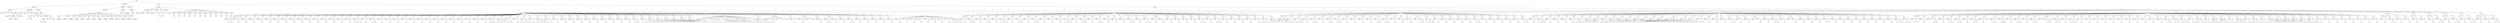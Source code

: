 digraph Tree {
	"t0" [label = "TEI"];
	"t1" [label = "teiHeader"];
	"t2" [label = "fileDesc"];
	"t3" [label = "titleStmt"];
	"t4" [label = "title"];
	"t5" [label = "title"];
	"t6" [label = "title"];
	"t7" [label = "title"];
	"t8" [label = "author"];
	"t9" [label = "persName"];
	"t10" [label = "persName"];
	"t11" [label = "forename"];
	"t12" [label = "surname"];
	"t13" [label = "idno"];
	"t14" [label = "idno"];
	"t15" [label = "publicationStmt"];
	"t16" [label = "publisher"];
	"t17" [label = "idno"];
	"t18" [label = "idno"];
	"t19" [label = "idno"];
	"t20" [label = "availability"];
	"t21" [label = "licence"];
	"t22" [label = "ab"];
	"t23" [label = "ref"];
	"t24" [label = "sourceDesc"];
	"t25" [label = "bibl"];
	"t26" [label = "name"];
	"t27" [label = "idno"];
	"t28" [label = "idno"];
	"t29" [label = "availability"];
	"t30" [label = "licence"];
	"t31" [label = "ab"];
	"t32" [label = "ref"];
	"t33" [label = "bibl"];
	"t34" [label = "date"];
	"t35" [label = "date"];
	"t36" [label = "idno"];
	"t37" [label = "profileDesc"];
	"t38" [label = "particDesc"];
	"t39" [label = "listPerson"];
	"t40" [label = "person"];
	"t41" [label = "persName"];
	"t42" [label = "person"];
	"t43" [label = "persName"];
	"t44" [label = "person"];
	"t45" [label = "persName"];
	"t46" [label = "person"];
	"t47" [label = "persName"];
	"t48" [label = "person"];
	"t49" [label = "persName"];
	"t50" [label = "person"];
	"t51" [label = "persName"];
	"t52" [label = "person"];
	"t53" [label = "persName"];
	"t54" [label = "person"];
	"t55" [label = "persName"];
	"t56" [label = "person"];
	"t57" [label = "persName"];
	"t58" [label = "person"];
	"t59" [label = "persName"];
	"t60" [label = "person"];
	"t61" [label = "persName"];
	"t62" [label = "person"];
	"t63" [label = "persName"];
	"t64" [label = "person"];
	"t65" [label = "persName"];
	"t66" [label = "person"];
	"t67" [label = "persName"];
	"t68" [label = "textClass"];
	"t69" [label = "keywords"];
	"t70" [label = "term"];
	"t71" [label = "term"];
	"t72" [label = "classCode"];
	"t73" [label = "revisionDesc"];
	"t74" [label = "listChange"];
	"t75" [label = "change"];
	"t76" [label = "text"];
	"t77" [label = "front"];
	"t78" [label = "docTitle"];
	"t79" [label = "titlePart"];
	"t80" [label = "titlePart"];
	"t81" [label = "titlePart"];
	"t82" [label = "titlePart"];
	"t83" [label = "docDate"];
	"t84" [label = "docAuthor"];
	"t85" [label = "div"];
	"t86" [label = "div"];
	"t87" [label = "div"];
	"t88" [label = "p"];
	"t89" [label = "div"];
	"t90" [label = "p"];
	"t91" [label = "performance"];
	"t92" [label = "ab"];
	"t93" [label = "castList"];
	"t94" [label = "head"];
	"t95" [label = "castItem"];
	"t96" [label = "role"];
	"t97" [label = "castItem"];
	"t98" [label = "role"];
	"t99" [label = "castItem"];
	"t100" [label = "role"];
	"t101" [label = "castItem"];
	"t102" [label = "role"];
	"t103" [label = "castItem"];
	"t104" [label = "role"];
	"t105" [label = "castItem"];
	"t106" [label = "role"];
	"t107" [label = "castItem"];
	"t108" [label = "role"];
	"t109" [label = "castItem"];
	"t110" [label = "role"];
	"t111" [label = "castItem"];
	"t112" [label = "role"];
	"t113" [label = "castItem"];
	"t114" [label = "role"];
	"t115" [label = "castItem"];
	"t116" [label = "role"];
	"t117" [label = "castItem"];
	"t118" [label = "role"];
	"t119" [label = "body"];
	"t120" [label = "div"];
	"t121" [label = "head"];
	"t122" [label = "div"];
	"t123" [label = "head"];
	"t124" [label = "sp"];
	"t125" [label = "speaker"];
	"t126" [label = "p"];
	"t127" [label = "s"];
	"t128" [label = "s"];
	"t129" [label = "sp"];
	"t130" [label = "speaker"];
	"t131" [label = "p"];
	"t132" [label = "s"];
	"t133" [label = "sp"];
	"t134" [label = "speaker"];
	"t135" [label = "p"];
	"t136" [label = "s"];
	"t137" [label = "sp"];
	"t138" [label = "speaker"];
	"t139" [label = "p"];
	"t140" [label = "s"];
	"t141" [label = "sp"];
	"t142" [label = "speaker"];
	"t143" [label = "p"];
	"t144" [label = "s"];
	"t145" [label = "sp"];
	"t146" [label = "speaker"];
	"t147" [label = "p"];
	"t148" [label = "s"];
	"t149" [label = "sp"];
	"t150" [label = "speaker"];
	"t151" [label = "p"];
	"t152" [label = "s"];
	"t153" [label = "sp"];
	"t154" [label = "speaker"];
	"t155" [label = "p"];
	"t156" [label = "s"];
	"t157" [label = "sp"];
	"t158" [label = "speaker"];
	"t159" [label = "p"];
	"t160" [label = "s"];
	"t161" [label = "sp"];
	"t162" [label = "speaker"];
	"t163" [label = "p"];
	"t164" [label = "s"];
	"t165" [label = "sp"];
	"t166" [label = "speaker"];
	"t167" [label = "p"];
	"t168" [label = "s"];
	"t169" [label = "sp"];
	"t170" [label = "speaker"];
	"t171" [label = "p"];
	"t172" [label = "s"];
	"t173" [label = "sp"];
	"t174" [label = "speaker"];
	"t175" [label = "p"];
	"t176" [label = "s"];
	"t177" [label = "sp"];
	"t178" [label = "speaker"];
	"t179" [label = "p"];
	"t180" [label = "s"];
	"t181" [label = "sp"];
	"t182" [label = "speaker"];
	"t183" [label = "p"];
	"t184" [label = "s"];
	"t185" [label = "sp"];
	"t186" [label = "speaker"];
	"t187" [label = "p"];
	"t188" [label = "s"];
	"t189" [label = "sp"];
	"t190" [label = "speaker"];
	"t191" [label = "p"];
	"t192" [label = "s"];
	"t193" [label = "s"];
	"t194" [label = "s"];
	"t195" [label = "sp"];
	"t196" [label = "speaker"];
	"t197" [label = "p"];
	"t198" [label = "s"];
	"t199" [label = "sp"];
	"t200" [label = "speaker"];
	"t201" [label = "p"];
	"t202" [label = "s"];
	"t203" [label = "s"];
	"t204" [label = "sp"];
	"t205" [label = "speaker"];
	"t206" [label = "p"];
	"t207" [label = "s"];
	"t208" [label = "sp"];
	"t209" [label = "speaker"];
	"t210" [label = "p"];
	"t211" [label = "s"];
	"t212" [label = "sp"];
	"t213" [label = "speaker"];
	"t214" [label = "p"];
	"t215" [label = "s"];
	"t216" [label = "sp"];
	"t217" [label = "speaker"];
	"t218" [label = "p"];
	"t219" [label = "s"];
	"t220" [label = "sp"];
	"t221" [label = "speaker"];
	"t222" [label = "p"];
	"t223" [label = "s"];
	"t224" [label = "sp"];
	"t225" [label = "speaker"];
	"t226" [label = "p"];
	"t227" [label = "s"];
	"t228" [label = "sp"];
	"t229" [label = "speaker"];
	"t230" [label = "p"];
	"t231" [label = "s"];
	"t232" [label = "sp"];
	"t233" [label = "speaker"];
	"t234" [label = "p"];
	"t235" [label = "s"];
	"t236" [label = "sp"];
	"t237" [label = "speaker"];
	"t238" [label = "p"];
	"t239" [label = "s"];
	"t240" [label = "sp"];
	"t241" [label = "speaker"];
	"t242" [label = "p"];
	"t243" [label = "s"];
	"t244" [label = "sp"];
	"t245" [label = "speaker"];
	"t246" [label = "p"];
	"t247" [label = "s"];
	"t248" [label = "sp"];
	"t249" [label = "speaker"];
	"t250" [label = "p"];
	"t251" [label = "s"];
	"t252" [label = "sp"];
	"t253" [label = "speaker"];
	"t254" [label = "p"];
	"t255" [label = "s"];
	"t256" [label = "sp"];
	"t257" [label = "speaker"];
	"t258" [label = "p"];
	"t259" [label = "s"];
	"t260" [label = "sp"];
	"t261" [label = "speaker"];
	"t262" [label = "p"];
	"t263" [label = "s"];
	"t264" [label = "s"];
	"t265" [label = "sp"];
	"t266" [label = "speaker"];
	"t267" [label = "p"];
	"t268" [label = "s"];
	"t269" [label = "s"];
	"t270" [label = "s"];
	"t271" [label = "s"];
	"t272" [label = "s"];
	"t273" [label = "sp"];
	"t274" [label = "speaker"];
	"t275" [label = "p"];
	"t276" [label = "s"];
	"t277" [label = "sp"];
	"t278" [label = "speaker"];
	"t279" [label = "p"];
	"t280" [label = "s"];
	"t281" [label = "sp"];
	"t282" [label = "speaker"];
	"t283" [label = "p"];
	"t284" [label = "s"];
	"t285" [label = "s"];
	"t286" [label = "s"];
	"t287" [label = "s"];
	"t288" [label = "sp"];
	"t289" [label = "speaker"];
	"t290" [label = "p"];
	"t291" [label = "s"];
	"t292" [label = "sp"];
	"t293" [label = "speaker"];
	"t294" [label = "p"];
	"t295" [label = "s"];
	"t296" [label = "s"];
	"t297" [label = "s"];
	"t298" [label = "s"];
	"t299" [label = "s"];
	"t300" [label = "sp"];
	"t301" [label = "speaker"];
	"t302" [label = "p"];
	"t303" [label = "s"];
	"t304" [label = "sp"];
	"t305" [label = "speaker"];
	"t306" [label = "p"];
	"t307" [label = "s"];
	"t308" [label = "sp"];
	"t309" [label = "speaker"];
	"t310" [label = "p"];
	"t311" [label = "s"];
	"t312" [label = "sp"];
	"t313" [label = "speaker"];
	"t314" [label = "p"];
	"t315" [label = "s"];
	"t316" [label = "sp"];
	"t317" [label = "speaker"];
	"t318" [label = "p"];
	"t319" [label = "s"];
	"t320" [label = "sp"];
	"t321" [label = "speaker"];
	"t322" [label = "p"];
	"t323" [label = "s"];
	"t324" [label = "sp"];
	"t325" [label = "speaker"];
	"t326" [label = "p"];
	"t327" [label = "s"];
	"t328" [label = "sp"];
	"t329" [label = "speaker"];
	"t330" [label = "p"];
	"t331" [label = "s"];
	"t332" [label = "sp"];
	"t333" [label = "speaker"];
	"t334" [label = "p"];
	"t335" [label = "s"];
	"t336" [label = "sp"];
	"t337" [label = "speaker"];
	"t338" [label = "p"];
	"t339" [label = "s"];
	"t340" [label = "sp"];
	"t341" [label = "speaker"];
	"t342" [label = "p"];
	"t343" [label = "s"];
	"t344" [label = "sp"];
	"t345" [label = "speaker"];
	"t346" [label = "p"];
	"t347" [label = "s"];
	"t348" [label = "s"];
	"t349" [label = "sp"];
	"t350" [label = "speaker"];
	"t351" [label = "p"];
	"t352" [label = "s"];
	"t353" [label = "sp"];
	"t354" [label = "speaker"];
	"t355" [label = "p"];
	"t356" [label = "s"];
	"t357" [label = "sp"];
	"t358" [label = "speaker"];
	"t359" [label = "p"];
	"t360" [label = "s"];
	"t361" [label = "sp"];
	"t362" [label = "speaker"];
	"t363" [label = "p"];
	"t364" [label = "s"];
	"t365" [label = "sp"];
	"t366" [label = "speaker"];
	"t367" [label = "p"];
	"t368" [label = "s"];
	"t369" [label = "sp"];
	"t370" [label = "speaker"];
	"t371" [label = "p"];
	"t372" [label = "s"];
	"t373" [label = "sp"];
	"t374" [label = "speaker"];
	"t375" [label = "p"];
	"t376" [label = "s"];
	"t377" [label = "sp"];
	"t378" [label = "speaker"];
	"t379" [label = "p"];
	"t380" [label = "s"];
	"t381" [label = "s"];
	"t382" [label = "s"];
	"t383" [label = "s"];
	"t384" [label = "s"];
	"t385" [label = "s"];
	"t386" [label = "s"];
	"t387" [label = "s"];
	"t388" [label = "s"];
	"t389" [label = "s"];
	"t390" [label = "s"];
	"t391" [label = "s"];
	"t392" [label = "s"];
	"t393" [label = "s"];
	"t394" [label = "s"];
	"t395" [label = "l"];
	"t396" [label = "l"];
	"t397" [label = "note"];
	"t398" [label = "p"];
	"t399" [label = "s"];
	"t400" [label = "s"];
	"t401" [label = "s"];
	"t402" [label = "s"];
	"t403" [label = "stage"];
	"t404" [label = "l"];
	"t405" [label = "p"];
	"t406" [label = "s"];
	"t407" [label = "s"];
	"t408" [label = "s"];
	"t409" [label = "s"];
	"t410" [label = "s"];
	"t411" [label = "s"];
	"t412" [label = "s"];
	"t413" [label = "s"];
	"t414" [label = "s"];
	"t415" [label = "l"];
	"t416" [label = "l"];
	"t417" [label = "l"];
	"t418" [label = "note"];
	"t419" [label = "p"];
	"t420" [label = "s"];
	"t421" [label = "s"];
	"t422" [label = "stage"];
	"t423" [label = "l"];
	"t424" [label = "l"];
	"t425" [label = "p"];
	"t426" [label = "s"];
	"t427" [label = "s"];
	"t428" [label = "s"];
	"t429" [label = "sp"];
	"t430" [label = "speaker"];
	"t431" [label = "p"];
	"t432" [label = "s"];
	"t433" [label = "s"];
	"t434" [label = "sp"];
	"t435" [label = "speaker"];
	"t436" [label = "l"];
	"t437" [label = "p"];
	"t438" [label = "s"];
	"t439" [label = "stage"];
	"t440" [label = "l"];
	"t441" [label = "l"];
	"t442" [label = "note"];
	"t443" [label = "sp"];
	"t444" [label = "speaker"];
	"t445" [label = "p"];
	"t446" [label = "s"];
	"t447" [label = "sp"];
	"t448" [label = "speaker"];
	"t449" [label = "p"];
	"t450" [label = "s"];
	"t451" [label = "stage"];
	"t452" [label = "l"];
	"t453" [label = "note"];
	"t454" [label = "sp"];
	"t455" [label = "speaker"];
	"t456" [label = "p"];
	"t457" [label = "s"];
	"t458" [label = "sp"];
	"t459" [label = "speaker"];
	"t460" [label = "p"];
	"t461" [label = "s"];
	"t462" [label = "s"];
	"t463" [label = "stage"];
	"t464" [label = "p"];
	"t465" [label = "s"];
	"t466" [label = "sp"];
	"t467" [label = "speaker"];
	"t468" [label = "p"];
	"t469" [label = "s"];
	"t470" [label = "sp"];
	"t471" [label = "speaker"];
	"t472" [label = "p"];
	"t473" [label = "s"];
	"t474" [label = "s"];
	"t475" [label = "sp"];
	"t476" [label = "speaker"];
	"t477" [label = "p"];
	"t478" [label = "s"];
	"t479" [label = "sp"];
	"t480" [label = "speaker"];
	"t481" [label = "p"];
	"t482" [label = "s"];
	"t483" [label = "sp"];
	"t484" [label = "speaker"];
	"t485" [label = "p"];
	"t486" [label = "s"];
	"t487" [label = "sp"];
	"t488" [label = "speaker"];
	"t489" [label = "p"];
	"t490" [label = "s"];
	"t491" [label = "sp"];
	"t492" [label = "speaker"];
	"t493" [label = "p"];
	"t494" [label = "s"];
	"t495" [label = "sp"];
	"t496" [label = "speaker"];
	"t497" [label = "p"];
	"t498" [label = "s"];
	"t499" [label = "stage"];
	"t500" [label = "p"];
	"t501" [label = "s"];
	"t502" [label = "stage"];
	"t503" [label = "p"];
	"t504" [label = "s"];
	"t505" [label = "stage"];
	"t506" [label = "p"];
	"t507" [label = "s"];
	"t508" [label = "stage"];
	"t509" [label = "p"];
	"t510" [label = "s"];
	"t511" [label = "stage"];
	"t512" [label = "p"];
	"t513" [label = "s"];
	"t514" [label = "stage"];
	"t515" [label = "p"];
	"t516" [label = "s"];
	"t517" [label = "stage"];
	"t518" [label = "p"];
	"t519" [label = "s"];
	"t520" [label = "stage"];
	"t521" [label = "p"];
	"t522" [label = "s"];
	"t523" [label = "s"];
	"t524" [label = "s"];
	"t525" [label = "s"];
	"t526" [label = "div"];
	"t527" [label = "head"];
	"t528" [label = "sp"];
	"t529" [label = "speaker"];
	"t530" [label = "p"];
	"t531" [label = "s"];
	"t532" [label = "sp"];
	"t533" [label = "speaker"];
	"t534" [label = "p"];
	"t535" [label = "s"];
	"t536" [label = "s"];
	"t537" [label = "sp"];
	"t538" [label = "speaker"];
	"t539" [label = "p"];
	"t540" [label = "s"];
	"t541" [label = "sp"];
	"t542" [label = "speaker"];
	"t543" [label = "p"];
	"t544" [label = "s"];
	"t545" [label = "s"];
	"t546" [label = "sp"];
	"t547" [label = "speaker"];
	"t548" [label = "p"];
	"t549" [label = "s"];
	"t550" [label = "sp"];
	"t551" [label = "speaker"];
	"t552" [label = "p"];
	"t553" [label = "s"];
	"t554" [label = "s"];
	"t555" [label = "s"];
	"t556" [label = "sp"];
	"t557" [label = "speaker"];
	"t558" [label = "p"];
	"t559" [label = "s"];
	"t560" [label = "sp"];
	"t561" [label = "speaker"];
	"t562" [label = "p"];
	"t563" [label = "s"];
	"t564" [label = "s"];
	"t565" [label = "sp"];
	"t566" [label = "speaker"];
	"t567" [label = "p"];
	"t568" [label = "s"];
	"t569" [label = "sp"];
	"t570" [label = "speaker"];
	"t571" [label = "p"];
	"t572" [label = "s"];
	"t573" [label = "s"];
	"t574" [label = "sp"];
	"t575" [label = "speaker"];
	"t576" [label = "p"];
	"t577" [label = "s"];
	"t578" [label = "sp"];
	"t579" [label = "speaker"];
	"t580" [label = "p"];
	"t581" [label = "s"];
	"t582" [label = "sp"];
	"t583" [label = "speaker"];
	"t584" [label = "p"];
	"t585" [label = "s"];
	"t586" [label = "sp"];
	"t587" [label = "speaker"];
	"t588" [label = "p"];
	"t589" [label = "s"];
	"t590" [label = "s"];
	"t591" [label = "s"];
	"t592" [label = "sp"];
	"t593" [label = "speaker"];
	"t594" [label = "p"];
	"t595" [label = "s"];
	"t596" [label = "sp"];
	"t597" [label = "speaker"];
	"t598" [label = "p"];
	"t599" [label = "s"];
	"t600" [label = "s"];
	"t601" [label = "sp"];
	"t602" [label = "speaker"];
	"t603" [label = "p"];
	"t604" [label = "s"];
	"t605" [label = "sp"];
	"t606" [label = "speaker"];
	"t607" [label = "p"];
	"t608" [label = "s"];
	"t609" [label = "s"];
	"t610" [label = "sp"];
	"t611" [label = "speaker"];
	"t612" [label = "p"];
	"t613" [label = "s"];
	"t614" [label = "sp"];
	"t615" [label = "speaker"];
	"t616" [label = "p"];
	"t617" [label = "s"];
	"t618" [label = "sp"];
	"t619" [label = "speaker"];
	"t620" [label = "p"];
	"t621" [label = "s"];
	"t622" [label = "sp"];
	"t623" [label = "speaker"];
	"t624" [label = "p"];
	"t625" [label = "s"];
	"t626" [label = "s"];
	"t627" [label = "sp"];
	"t628" [label = "speaker"];
	"t629" [label = "p"];
	"t630" [label = "s"];
	"t631" [label = "sp"];
	"t632" [label = "speaker"];
	"t633" [label = "p"];
	"t634" [label = "s"];
	"t635" [label = "s"];
	"t636" [label = "sp"];
	"t637" [label = "speaker"];
	"t638" [label = "p"];
	"t639" [label = "s"];
	"t640" [label = "stage"];
	"t641" [label = "p"];
	"t642" [label = "s"];
	"t643" [label = "sp"];
	"t644" [label = "speaker"];
	"t645" [label = "p"];
	"t646" [label = "s"];
	"t647" [label = "sp"];
	"t648" [label = "speaker"];
	"t649" [label = "p"];
	"t650" [label = "s"];
	"t651" [label = "sp"];
	"t652" [label = "speaker"];
	"t653" [label = "p"];
	"t654" [label = "s"];
	"t655" [label = "sp"];
	"t656" [label = "speaker"];
	"t657" [label = "p"];
	"t658" [label = "s"];
	"t659" [label = "sp"];
	"t660" [label = "speaker"];
	"t661" [label = "p"];
	"t662" [label = "s"];
	"t663" [label = "s"];
	"t664" [label = "sp"];
	"t665" [label = "speaker"];
	"t666" [label = "p"];
	"t667" [label = "s"];
	"t668" [label = "sp"];
	"t669" [label = "speaker"];
	"t670" [label = "p"];
	"t671" [label = "s"];
	"t672" [label = "s"];
	"t673" [label = "sp"];
	"t674" [label = "speaker"];
	"t675" [label = "p"];
	"t676" [label = "s"];
	"t677" [label = "sp"];
	"t678" [label = "speaker"];
	"t679" [label = "p"];
	"t680" [label = "s"];
	"t681" [label = "sp"];
	"t682" [label = "speaker"];
	"t683" [label = "p"];
	"t684" [label = "s"];
	"t685" [label = "sp"];
	"t686" [label = "speaker"];
	"t687" [label = "p"];
	"t688" [label = "s"];
	"t689" [label = "sp"];
	"t690" [label = "speaker"];
	"t691" [label = "p"];
	"t692" [label = "s"];
	"t693" [label = "sp"];
	"t694" [label = "speaker"];
	"t695" [label = "p"];
	"t696" [label = "s"];
	"t697" [label = "sp"];
	"t698" [label = "speaker"];
	"t699" [label = "p"];
	"t700" [label = "s"];
	"t701" [label = "div"];
	"t702" [label = "head"];
	"t703" [label = "sp"];
	"t704" [label = "speaker"];
	"t705" [label = "p"];
	"t706" [label = "s"];
	"t707" [label = "s"];
	"t708" [label = "s"];
	"t709" [label = "s"];
	"t710" [label = "s"];
	"t711" [label = "s"];
	"t712" [label = "s"];
	"t713" [label = "s"];
	"t714" [label = "s"];
	"t715" [label = "sp"];
	"t716" [label = "speaker"];
	"t717" [label = "p"];
	"t718" [label = "s"];
	"t719" [label = "sp"];
	"t720" [label = "speaker"];
	"t721" [label = "p"];
	"t722" [label = "s"];
	"t723" [label = "s"];
	"t724" [label = "sp"];
	"t725" [label = "speaker"];
	"t726" [label = "p"];
	"t727" [label = "s"];
	"t728" [label = "sp"];
	"t729" [label = "speaker"];
	"t730" [label = "p"];
	"t731" [label = "s"];
	"t732" [label = "s"];
	"t733" [label = "sp"];
	"t734" [label = "speaker"];
	"t735" [label = "p"];
	"t736" [label = "s"];
	"t737" [label = "sp"];
	"t738" [label = "speaker"];
	"t739" [label = "p"];
	"t740" [label = "s"];
	"t741" [label = "s"];
	"t742" [label = "sp"];
	"t743" [label = "speaker"];
	"t744" [label = "p"];
	"t745" [label = "s"];
	"t746" [label = "s"];
	"t747" [label = "sp"];
	"t748" [label = "speaker"];
	"t749" [label = "p"];
	"t750" [label = "s"];
	"t751" [label = "sp"];
	"t752" [label = "speaker"];
	"t753" [label = "p"];
	"t754" [label = "s"];
	"t755" [label = "sp"];
	"t756" [label = "speaker"];
	"t757" [label = "p"];
	"t758" [label = "s"];
	"t759" [label = "sp"];
	"t760" [label = "speaker"];
	"t761" [label = "p"];
	"t762" [label = "s"];
	"t763" [label = "sp"];
	"t764" [label = "speaker"];
	"t765" [label = "p"];
	"t766" [label = "s"];
	"t767" [label = "s"];
	"t768" [label = "sp"];
	"t769" [label = "speaker"];
	"t770" [label = "p"];
	"t771" [label = "s"];
	"t772" [label = "s"];
	"t773" [label = "sp"];
	"t774" [label = "speaker"];
	"t775" [label = "p"];
	"t776" [label = "s"];
	"t777" [label = "sp"];
	"t778" [label = "speaker"];
	"t779" [label = "p"];
	"t780" [label = "s"];
	"t781" [label = "sp"];
	"t782" [label = "speaker"];
	"t783" [label = "p"];
	"t784" [label = "s"];
	"t785" [label = "sp"];
	"t786" [label = "speaker"];
	"t787" [label = "note"];
	"t788" [label = "p"];
	"t789" [label = "s"];
	"t790" [label = "s"];
	"t791" [label = "sp"];
	"t792" [label = "speaker"];
	"t793" [label = "p"];
	"t794" [label = "s"];
	"t795" [label = "s"];
	"t796" [label = "s"];
	"t797" [label = "sp"];
	"t798" [label = "speaker"];
	"t799" [label = "p"];
	"t800" [label = "s"];
	"t801" [label = "sp"];
	"t802" [label = "speaker"];
	"t803" [label = "p"];
	"t804" [label = "s"];
	"t805" [label = "sp"];
	"t806" [label = "speaker"];
	"t807" [label = "p"];
	"t808" [label = "s"];
	"t809" [label = "sp"];
	"t810" [label = "speaker"];
	"t811" [label = "p"];
	"t812" [label = "s"];
	"t813" [label = "sp"];
	"t814" [label = "speaker"];
	"t815" [label = "p"];
	"t816" [label = "s"];
	"t817" [label = "sp"];
	"t818" [label = "speaker"];
	"t819" [label = "p"];
	"t820" [label = "s"];
	"t821" [label = "s"];
	"t822" [label = "sp"];
	"t823" [label = "speaker"];
	"t824" [label = "p"];
	"t825" [label = "s"];
	"t826" [label = "sp"];
	"t827" [label = "speaker"];
	"t828" [label = "p"];
	"t829" [label = "s"];
	"t830" [label = "sp"];
	"t831" [label = "speaker"];
	"t832" [label = "p"];
	"t833" [label = "s"];
	"t834" [label = "sp"];
	"t835" [label = "speaker"];
	"t836" [label = "p"];
	"t837" [label = "s"];
	"t838" [label = "sp"];
	"t839" [label = "speaker"];
	"t840" [label = "p"];
	"t841" [label = "s"];
	"t842" [label = "sp"];
	"t843" [label = "speaker"];
	"t844" [label = "p"];
	"t845" [label = "s"];
	"t846" [label = "s"];
	"t847" [label = "div"];
	"t848" [label = "head"];
	"t849" [label = "sp"];
	"t850" [label = "speaker"];
	"t851" [label = "p"];
	"t852" [label = "s"];
	"t853" [label = "sp"];
	"t854" [label = "speaker"];
	"t855" [label = "p"];
	"t856" [label = "s"];
	"t857" [label = "s"];
	"t858" [label = "s"];
	"t859" [label = "sp"];
	"t860" [label = "speaker"];
	"t861" [label = "p"];
	"t862" [label = "s"];
	"t863" [label = "sp"];
	"t864" [label = "speaker"];
	"t865" [label = "p"];
	"t866" [label = "s"];
	"t867" [label = "sp"];
	"t868" [label = "speaker"];
	"t869" [label = "p"];
	"t870" [label = "s"];
	"t871" [label = "sp"];
	"t872" [label = "speaker"];
	"t873" [label = "p"];
	"t874" [label = "s"];
	"t875" [label = "sp"];
	"t876" [label = "speaker"];
	"t877" [label = "p"];
	"t878" [label = "s"];
	"t879" [label = "sp"];
	"t880" [label = "speaker"];
	"t881" [label = "p"];
	"t882" [label = "s"];
	"t883" [label = "sp"];
	"t884" [label = "speaker"];
	"t885" [label = "p"];
	"t886" [label = "s"];
	"t887" [label = "s"];
	"t888" [label = "s"];
	"t889" [label = "s"];
	"t890" [label = "s"];
	"t891" [label = "s"];
	"t892" [label = "sp"];
	"t893" [label = "speaker"];
	"t894" [label = "p"];
	"t895" [label = "s"];
	"t896" [label = "sp"];
	"t897" [label = "speaker"];
	"t898" [label = "p"];
	"t899" [label = "s"];
	"t900" [label = "sp"];
	"t901" [label = "speaker"];
	"t902" [label = "p"];
	"t903" [label = "s"];
	"t904" [label = "sp"];
	"t905" [label = "speaker"];
	"t906" [label = "p"];
	"t907" [label = "s"];
	"t908" [label = "s"];
	"t909" [label = "sp"];
	"t910" [label = "speaker"];
	"t911" [label = "p"];
	"t912" [label = "s"];
	"t913" [label = "s"];
	"t914" [label = "s"];
	"t915" [label = "s"];
	"t916" [label = "s"];
	"t917" [label = "s"];
	"t918" [label = "s"];
	"t919" [label = "s"];
	"t920" [label = "s"];
	"t921" [label = "s"];
	"t922" [label = "s"];
	"t923" [label = "s"];
	"t924" [label = "s"];
	"t925" [label = "s"];
	"t926" [label = "s"];
	"t927" [label = "s"];
	"t928" [label = "s"];
	"t929" [label = "s"];
	"t930" [label = "s"];
	"t931" [label = "s"];
	"t932" [label = "s"];
	"t933" [label = "sp"];
	"t934" [label = "speaker"];
	"t935" [label = "p"];
	"t936" [label = "s"];
	"t937" [label = "sp"];
	"t938" [label = "speaker"];
	"t939" [label = "p"];
	"t940" [label = "s"];
	"t941" [label = "sp"];
	"t942" [label = "speaker"];
	"t943" [label = "p"];
	"t944" [label = "s"];
	"t945" [label = "sp"];
	"t946" [label = "speaker"];
	"t947" [label = "p"];
	"t948" [label = "s"];
	"t949" [label = "stage"];
	"t950" [label = "p"];
	"t951" [label = "s"];
	"t952" [label = "sp"];
	"t953" [label = "speaker"];
	"t954" [label = "p"];
	"t955" [label = "s"];
	"t956" [label = "sp"];
	"t957" [label = "speaker"];
	"t958" [label = "p"];
	"t959" [label = "s"];
	"t960" [label = "sp"];
	"t961" [label = "speaker"];
	"t962" [label = "p"];
	"t963" [label = "s"];
	"t964" [label = "sp"];
	"t965" [label = "speaker"];
	"t966" [label = "p"];
	"t967" [label = "s"];
	"t968" [label = "sp"];
	"t969" [label = "speaker"];
	"t970" [label = "p"];
	"t971" [label = "s"];
	"t972" [label = "sp"];
	"t973" [label = "speaker"];
	"t974" [label = "p"];
	"t975" [label = "s"];
	"t976" [label = "sp"];
	"t977" [label = "speaker"];
	"t978" [label = "p"];
	"t979" [label = "s"];
	"t980" [label = "s"];
	"t981" [label = "sp"];
	"t982" [label = "speaker"];
	"t983" [label = "p"];
	"t984" [label = "s"];
	"t985" [label = "sp"];
	"t986" [label = "speaker"];
	"t987" [label = "p"];
	"t988" [label = "s"];
	"t989" [label = "sp"];
	"t990" [label = "speaker"];
	"t991" [label = "note"];
	"t992" [label = "p"];
	"t993" [label = "s"];
	"t994" [label = "sp"];
	"t995" [label = "speaker"];
	"t996" [label = "p"];
	"t997" [label = "s"];
	"t998" [label = "sp"];
	"t999" [label = "speaker"];
	"t1000" [label = "p"];
	"t1001" [label = "s"];
	"t1002" [label = "s"];
	"t1003" [label = "sp"];
	"t1004" [label = "speaker"];
	"t1005" [label = "p"];
	"t1006" [label = "s"];
	"t1007" [label = "sp"];
	"t1008" [label = "speaker"];
	"t1009" [label = "note"];
	"t1010" [label = "p"];
	"t1011" [label = "s"];
	"t1012" [label = "sp"];
	"t1013" [label = "speaker"];
	"t1014" [label = "p"];
	"t1015" [label = "s"];
	"t1016" [label = "sp"];
	"t1017" [label = "speaker"];
	"t1018" [label = "p"];
	"t1019" [label = "s"];
	"t1020" [label = "sp"];
	"t1021" [label = "speaker"];
	"t1022" [label = "p"];
	"t1023" [label = "s"];
	"t1024" [label = "sp"];
	"t1025" [label = "speaker"];
	"t1026" [label = "p"];
	"t1027" [label = "s"];
	"t1028" [label = "s"];
	"t1029" [label = "sp"];
	"t1030" [label = "speaker"];
	"t1031" [label = "p"];
	"t1032" [label = "s"];
	"t1033" [label = "sp"];
	"t1034" [label = "speaker"];
	"t1035" [label = "p"];
	"t1036" [label = "s"];
	"t1037" [label = "sp"];
	"t1038" [label = "speaker"];
	"t1039" [label = "p"];
	"t1040" [label = "s"];
	"t1041" [label = "sp"];
	"t1042" [label = "speaker"];
	"t1043" [label = "p"];
	"t1044" [label = "s"];
	"t1045" [label = "sp"];
	"t1046" [label = "speaker"];
	"t1047" [label = "p"];
	"t1048" [label = "s"];
	"t1049" [label = "sp"];
	"t1050" [label = "speaker"];
	"t1051" [label = "p"];
	"t1052" [label = "s"];
	"t1053" [label = "sp"];
	"t1054" [label = "speaker"];
	"t1055" [label = "p"];
	"t1056" [label = "s"];
	"t1057" [label = "sp"];
	"t1058" [label = "speaker"];
	"t1059" [label = "p"];
	"t1060" [label = "s"];
	"t1061" [label = "sp"];
	"t1062" [label = "speaker"];
	"t1063" [label = "p"];
	"t1064" [label = "s"];
	"t1065" [label = "s"];
	"t1066" [label = "s"];
	"t1067" [label = "sp"];
	"t1068" [label = "speaker"];
	"t1069" [label = "p"];
	"t1070" [label = "s"];
	"t1071" [label = "s"];
	"t1072" [label = "div"];
	"t1073" [label = "head"];
	"t1074" [label = "sp"];
	"t1075" [label = "speaker"];
	"t1076" [label = "p"];
	"t1077" [label = "s"];
	"t1078" [label = "s"];
	"t1079" [label = "sp"];
	"t1080" [label = "speaker"];
	"t1081" [label = "p"];
	"t1082" [label = "s"];
	"t1083" [label = "sp"];
	"t1084" [label = "speaker"];
	"t1085" [label = "note"];
	"t1086" [label = "p"];
	"t1087" [label = "s"];
	"t1088" [label = "s"];
	"t1089" [label = "sp"];
	"t1090" [label = "speaker"];
	"t1091" [label = "p"];
	"t1092" [label = "s"];
	"t1093" [label = "sp"];
	"t1094" [label = "speaker"];
	"t1095" [label = "p"];
	"t1096" [label = "s"];
	"t1097" [label = "s"];
	"t1098" [label = "sp"];
	"t1099" [label = "speaker"];
	"t1100" [label = "p"];
	"t1101" [label = "s"];
	"t1102" [label = "s"];
	"t1103" [label = "sp"];
	"t1104" [label = "speaker"];
	"t1105" [label = "p"];
	"t1106" [label = "s"];
	"t1107" [label = "sp"];
	"t1108" [label = "speaker"];
	"t1109" [label = "p"];
	"t1110" [label = "s"];
	"t1111" [label = "s"];
	"t1112" [label = "sp"];
	"t1113" [label = "speaker"];
	"t1114" [label = "p"];
	"t1115" [label = "s"];
	"t1116" [label = "note"];
	"t1117" [label = "sp"];
	"t1118" [label = "speaker"];
	"t1119" [label = "p"];
	"t1120" [label = "s"];
	"t1121" [label = "s"];
	"t1122" [label = "sp"];
	"t1123" [label = "speaker"];
	"t1124" [label = "p"];
	"t1125" [label = "s"];
	"t1126" [label = "note"];
	"t1127" [label = "sp"];
	"t1128" [label = "speaker"];
	"t1129" [label = "p"];
	"t1130" [label = "s"];
	"t1131" [label = "sp"];
	"t1132" [label = "speaker"];
	"t1133" [label = "p"];
	"t1134" [label = "s"];
	"t1135" [label = "s"];
	"t1136" [label = "sp"];
	"t1137" [label = "speaker"];
	"t1138" [label = "p"];
	"t1139" [label = "s"];
	"t1140" [label = "sp"];
	"t1141" [label = "speaker"];
	"t1142" [label = "p"];
	"t1143" [label = "s"];
	"t1144" [label = "s"];
	"t1145" [label = "sp"];
	"t1146" [label = "speaker"];
	"t1147" [label = "note"];
	"t1148" [label = "note"];
	"t1149" [label = "p"];
	"t1150" [label = "s"];
	"t1151" [label = "s"];
	"t1152" [label = "sp"];
	"t1153" [label = "speaker"];
	"t1154" [label = "p"];
	"t1155" [label = "s"];
	"t1156" [label = "s"];
	"t1157" [label = "sp"];
	"t1158" [label = "speaker"];
	"t1159" [label = "p"];
	"t1160" [label = "s"];
	"t1161" [label = "sp"];
	"t1162" [label = "speaker"];
	"t1163" [label = "p"];
	"t1164" [label = "s"];
	"t1165" [label = "s"];
	"t1166" [label = "s"];
	"t1167" [label = "sp"];
	"t1168" [label = "speaker"];
	"t1169" [label = "p"];
	"t1170" [label = "s"];
	"t1171" [label = "sp"];
	"t1172" [label = "speaker"];
	"t1173" [label = "p"];
	"t1174" [label = "s"];
	"t1175" [label = "sp"];
	"t1176" [label = "speaker"];
	"t1177" [label = "p"];
	"t1178" [label = "s"];
	"t1179" [label = "sp"];
	"t1180" [label = "speaker"];
	"t1181" [label = "p"];
	"t1182" [label = "s"];
	"t1183" [label = "sp"];
	"t1184" [label = "speaker"];
	"t1185" [label = "p"];
	"t1186" [label = "s"];
	"t1187" [label = "sp"];
	"t1188" [label = "speaker"];
	"t1189" [label = "p"];
	"t1190" [label = "s"];
	"t1191" [label = "sp"];
	"t1192" [label = "speaker"];
	"t1193" [label = "p"];
	"t1194" [label = "s"];
	"t1195" [label = "sp"];
	"t1196" [label = "speaker"];
	"t1197" [label = "p"];
	"t1198" [label = "s"];
	"t1199" [label = "sp"];
	"t1200" [label = "speaker"];
	"t1201" [label = "p"];
	"t1202" [label = "s"];
	"t1203" [label = "sp"];
	"t1204" [label = "speaker"];
	"t1205" [label = "p"];
	"t1206" [label = "s"];
	"t1207" [label = "sp"];
	"t1208" [label = "speaker"];
	"t1209" [label = "p"];
	"t1210" [label = "s"];
	"t1211" [label = "sp"];
	"t1212" [label = "speaker"];
	"t1213" [label = "p"];
	"t1214" [label = "s"];
	"t1215" [label = "s"];
	"t1216" [label = "sp"];
	"t1217" [label = "speaker"];
	"t1218" [label = "p"];
	"t1219" [label = "s"];
	"t1220" [label = "s"];
	"t1221" [label = "sp"];
	"t1222" [label = "speaker"];
	"t1223" [label = "p"];
	"t1224" [label = "s"];
	"t1225" [label = "s"];
	"t1226" [label = "s"];
	"t1227" [label = "sp"];
	"t1228" [label = "speaker"];
	"t1229" [label = "p"];
	"t1230" [label = "s"];
	"t1231" [label = "sp"];
	"t1232" [label = "speaker"];
	"t1233" [label = "p"];
	"t1234" [label = "s"];
	"t1235" [label = "s"];
	"t1236" [label = "s"];
	"t1237" [label = "sp"];
	"t1238" [label = "speaker"];
	"t1239" [label = "p"];
	"t1240" [label = "s"];
	"t1241" [label = "sp"];
	"t1242" [label = "speaker"];
	"t1243" [label = "p"];
	"t1244" [label = "s"];
	"t1245" [label = "s"];
	"t1246" [label = "sp"];
	"t1247" [label = "speaker"];
	"t1248" [label = "p"];
	"t1249" [label = "s"];
	"t1250" [label = "s"];
	"t1251" [label = "s"];
	"t1252" [label = "s"];
	"t1253" [label = "s"];
	"t1254" [label = "sp"];
	"t1255" [label = "speaker"];
	"t1256" [label = "p"];
	"t1257" [label = "s"];
	"t1258" [label = "sp"];
	"t1259" [label = "speaker"];
	"t1260" [label = "p"];
	"t1261" [label = "s"];
	"t1262" [label = "s"];
	"t1263" [label = "s"];
	"t1264" [label = "s"];
	"t1265" [label = "s"];
	"t1266" [label = "sp"];
	"t1267" [label = "speaker"];
	"t1268" [label = "p"];
	"t1269" [label = "s"];
	"t1270" [label = "sp"];
	"t1271" [label = "speaker"];
	"t1272" [label = "p"];
	"t1273" [label = "s"];
	"t1274" [label = "s"];
	"t1275" [label = "s"];
	"t1276" [label = "sp"];
	"t1277" [label = "speaker"];
	"t1278" [label = "p"];
	"t1279" [label = "s"];
	"t1280" [label = "sp"];
	"t1281" [label = "speaker"];
	"t1282" [label = "p"];
	"t1283" [label = "s"];
	"t1284" [label = "s"];
	"t1285" [label = "s"];
	"t1286" [label = "s"];
	"t1287" [label = "s"];
	"t1288" [label = "s"];
	"t1289" [label = "s"];
	"t1290" [label = "s"];
	"t1291" [label = "s"];
	"t1292" [label = "s"];
	"t1293" [label = "sp"];
	"t1294" [label = "speaker"];
	"t1295" [label = "p"];
	"t1296" [label = "s"];
	"t1297" [label = "sp"];
	"t1298" [label = "speaker"];
	"t1299" [label = "p"];
	"t1300" [label = "s"];
	"t1301" [label = "s"];
	"t1302" [label = "s"];
	"t1303" [label = "sp"];
	"t1304" [label = "speaker"];
	"t1305" [label = "p"];
	"t1306" [label = "s"];
	"t1307" [label = "sp"];
	"t1308" [label = "speaker"];
	"t1309" [label = "p"];
	"t1310" [label = "s"];
	"t1311" [label = "s"];
	"t1312" [label = "sp"];
	"t1313" [label = "speaker"];
	"t1314" [label = "p"];
	"t1315" [label = "s"];
	"t1316" [label = "sp"];
	"t1317" [label = "speaker"];
	"t1318" [label = "p"];
	"t1319" [label = "s"];
	"t1320" [label = "sp"];
	"t1321" [label = "speaker"];
	"t1322" [label = "p"];
	"t1323" [label = "s"];
	"t1324" [label = "sp"];
	"t1325" [label = "speaker"];
	"t1326" [label = "p"];
	"t1327" [label = "s"];
	"t1328" [label = "sp"];
	"t1329" [label = "speaker"];
	"t1330" [label = "p"];
	"t1331" [label = "s"];
	"t1332" [label = "sp"];
	"t1333" [label = "speaker"];
	"t1334" [label = "p"];
	"t1335" [label = "s"];
	"t1336" [label = "sp"];
	"t1337" [label = "speaker"];
	"t1338" [label = "p"];
	"t1339" [label = "s"];
	"t1340" [label = "sp"];
	"t1341" [label = "speaker"];
	"t1342" [label = "p"];
	"t1343" [label = "s"];
	"t1344" [label = "sp"];
	"t1345" [label = "speaker"];
	"t1346" [label = "p"];
	"t1347" [label = "s"];
	"t1348" [label = "div"];
	"t1349" [label = "head"];
	"t1350" [label = "sp"];
	"t1351" [label = "speaker"];
	"t1352" [label = "p"];
	"t1353" [label = "s"];
	"t1354" [label = "sp"];
	"t1355" [label = "speaker"];
	"t1356" [label = "p"];
	"t1357" [label = "s"];
	"t1358" [label = "s"];
	"t1359" [label = "sp"];
	"t1360" [label = "speaker"];
	"t1361" [label = "p"];
	"t1362" [label = "s"];
	"t1363" [label = "sp"];
	"t1364" [label = "speaker"];
	"t1365" [label = "p"];
	"t1366" [label = "s"];
	"t1367" [label = "div"];
	"t1368" [label = "head"];
	"t1369" [label = "sp"];
	"t1370" [label = "speaker"];
	"t1371" [label = "p"];
	"t1372" [label = "s"];
	"t1373" [label = "sp"];
	"t1374" [label = "speaker"];
	"t1375" [label = "p"];
	"t1376" [label = "s"];
	"t1377" [label = "div"];
	"t1378" [label = "head"];
	"t1379" [label = "sp"];
	"t1380" [label = "speaker"];
	"t1381" [label = "p"];
	"t1382" [label = "s"];
	"t1383" [label = "sp"];
	"t1384" [label = "speaker"];
	"t1385" [label = "p"];
	"t1386" [label = "s"];
	"t1387" [label = "s"];
	"t1388" [label = "div"];
	"t1389" [label = "head"];
	"t1390" [label = "sp"];
	"t1391" [label = "speaker"];
	"t1392" [label = "p"];
	"t1393" [label = "s"];
	"t1394" [label = "sp"];
	"t1395" [label = "speaker"];
	"t1396" [label = "p"];
	"t1397" [label = "s"];
	"t1398" [label = "s"];
	"t1399" [label = "div"];
	"t1400" [label = "head"];
	"t1401" [label = "sp"];
	"t1402" [label = "speaker"];
	"t1403" [label = "p"];
	"t1404" [label = "s"];
	"t1405" [label = "sp"];
	"t1406" [label = "speaker"];
	"t1407" [label = "p"];
	"t1408" [label = "s"];
	"t1409" [label = "s"];
	"t1410" [label = "div"];
	"t1411" [label = "head"];
	"t1412" [label = "sp"];
	"t1413" [label = "speaker"];
	"t1414" [label = "p"];
	"t1415" [label = "s"];
	"t1416" [label = "sp"];
	"t1417" [label = "speaker"];
	"t1418" [label = "p"];
	"t1419" [label = "s"];
	"t1420" [label = "sp"];
	"t1421" [label = "speaker"];
	"t1422" [label = "p"];
	"t1423" [label = "s"];
	"t1424" [label = "s"];
	"t0" -> "t1";
	"t1" -> "t2";
	"t2" -> "t3";
	"t3" -> "t4";
	"t3" -> "t5";
	"t3" -> "t6";
	"t3" -> "t7";
	"t3" -> "t8";
	"t8" -> "t9";
	"t8" -> "t10";
	"t10" -> "t11";
	"t10" -> "t12";
	"t8" -> "t13";
	"t8" -> "t14";
	"t2" -> "t15";
	"t15" -> "t16";
	"t15" -> "t17";
	"t15" -> "t18";
	"t15" -> "t19";
	"t15" -> "t20";
	"t20" -> "t21";
	"t21" -> "t22";
	"t21" -> "t23";
	"t2" -> "t24";
	"t24" -> "t25";
	"t25" -> "t26";
	"t25" -> "t27";
	"t25" -> "t28";
	"t25" -> "t29";
	"t29" -> "t30";
	"t30" -> "t31";
	"t30" -> "t32";
	"t25" -> "t33";
	"t33" -> "t34";
	"t33" -> "t35";
	"t33" -> "t36";
	"t1" -> "t37";
	"t37" -> "t38";
	"t38" -> "t39";
	"t39" -> "t40";
	"t40" -> "t41";
	"t39" -> "t42";
	"t42" -> "t43";
	"t39" -> "t44";
	"t44" -> "t45";
	"t39" -> "t46";
	"t46" -> "t47";
	"t39" -> "t48";
	"t48" -> "t49";
	"t39" -> "t50";
	"t50" -> "t51";
	"t39" -> "t52";
	"t52" -> "t53";
	"t39" -> "t54";
	"t54" -> "t55";
	"t39" -> "t56";
	"t56" -> "t57";
	"t39" -> "t58";
	"t58" -> "t59";
	"t39" -> "t60";
	"t60" -> "t61";
	"t39" -> "t62";
	"t62" -> "t63";
	"t39" -> "t64";
	"t64" -> "t65";
	"t39" -> "t66";
	"t66" -> "t67";
	"t37" -> "t68";
	"t68" -> "t69";
	"t69" -> "t70";
	"t69" -> "t71";
	"t68" -> "t72";
	"t1" -> "t73";
	"t73" -> "t74";
	"t74" -> "t75";
	"t0" -> "t76";
	"t76" -> "t77";
	"t77" -> "t78";
	"t78" -> "t79";
	"t78" -> "t80";
	"t78" -> "t81";
	"t78" -> "t82";
	"t77" -> "t83";
	"t77" -> "t84";
	"t77" -> "t85";
	"t85" -> "t86";
	"t85" -> "t87";
	"t87" -> "t88";
	"t85" -> "t89";
	"t89" -> "t90";
	"t77" -> "t91";
	"t91" -> "t92";
	"t77" -> "t93";
	"t93" -> "t94";
	"t93" -> "t95";
	"t95" -> "t96";
	"t93" -> "t97";
	"t97" -> "t98";
	"t93" -> "t99";
	"t99" -> "t100";
	"t93" -> "t101";
	"t101" -> "t102";
	"t93" -> "t103";
	"t103" -> "t104";
	"t93" -> "t105";
	"t105" -> "t106";
	"t93" -> "t107";
	"t107" -> "t108";
	"t93" -> "t109";
	"t109" -> "t110";
	"t93" -> "t111";
	"t111" -> "t112";
	"t93" -> "t113";
	"t113" -> "t114";
	"t93" -> "t115";
	"t115" -> "t116";
	"t93" -> "t117";
	"t117" -> "t118";
	"t76" -> "t119";
	"t119" -> "t120";
	"t120" -> "t121";
	"t120" -> "t122";
	"t122" -> "t123";
	"t122" -> "t124";
	"t124" -> "t125";
	"t124" -> "t126";
	"t126" -> "t127";
	"t126" -> "t128";
	"t122" -> "t129";
	"t129" -> "t130";
	"t129" -> "t131";
	"t131" -> "t132";
	"t122" -> "t133";
	"t133" -> "t134";
	"t133" -> "t135";
	"t135" -> "t136";
	"t122" -> "t137";
	"t137" -> "t138";
	"t137" -> "t139";
	"t139" -> "t140";
	"t122" -> "t141";
	"t141" -> "t142";
	"t141" -> "t143";
	"t143" -> "t144";
	"t122" -> "t145";
	"t145" -> "t146";
	"t145" -> "t147";
	"t147" -> "t148";
	"t122" -> "t149";
	"t149" -> "t150";
	"t149" -> "t151";
	"t151" -> "t152";
	"t122" -> "t153";
	"t153" -> "t154";
	"t153" -> "t155";
	"t155" -> "t156";
	"t122" -> "t157";
	"t157" -> "t158";
	"t157" -> "t159";
	"t159" -> "t160";
	"t122" -> "t161";
	"t161" -> "t162";
	"t161" -> "t163";
	"t163" -> "t164";
	"t122" -> "t165";
	"t165" -> "t166";
	"t165" -> "t167";
	"t167" -> "t168";
	"t122" -> "t169";
	"t169" -> "t170";
	"t169" -> "t171";
	"t171" -> "t172";
	"t122" -> "t173";
	"t173" -> "t174";
	"t173" -> "t175";
	"t175" -> "t176";
	"t122" -> "t177";
	"t177" -> "t178";
	"t177" -> "t179";
	"t179" -> "t180";
	"t122" -> "t181";
	"t181" -> "t182";
	"t181" -> "t183";
	"t183" -> "t184";
	"t122" -> "t185";
	"t185" -> "t186";
	"t185" -> "t187";
	"t187" -> "t188";
	"t122" -> "t189";
	"t189" -> "t190";
	"t189" -> "t191";
	"t191" -> "t192";
	"t191" -> "t193";
	"t191" -> "t194";
	"t122" -> "t195";
	"t195" -> "t196";
	"t195" -> "t197";
	"t197" -> "t198";
	"t122" -> "t199";
	"t199" -> "t200";
	"t199" -> "t201";
	"t201" -> "t202";
	"t201" -> "t203";
	"t122" -> "t204";
	"t204" -> "t205";
	"t204" -> "t206";
	"t206" -> "t207";
	"t122" -> "t208";
	"t208" -> "t209";
	"t208" -> "t210";
	"t210" -> "t211";
	"t122" -> "t212";
	"t212" -> "t213";
	"t212" -> "t214";
	"t214" -> "t215";
	"t122" -> "t216";
	"t216" -> "t217";
	"t216" -> "t218";
	"t218" -> "t219";
	"t122" -> "t220";
	"t220" -> "t221";
	"t220" -> "t222";
	"t222" -> "t223";
	"t122" -> "t224";
	"t224" -> "t225";
	"t224" -> "t226";
	"t226" -> "t227";
	"t122" -> "t228";
	"t228" -> "t229";
	"t228" -> "t230";
	"t230" -> "t231";
	"t122" -> "t232";
	"t232" -> "t233";
	"t232" -> "t234";
	"t234" -> "t235";
	"t122" -> "t236";
	"t236" -> "t237";
	"t236" -> "t238";
	"t238" -> "t239";
	"t122" -> "t240";
	"t240" -> "t241";
	"t240" -> "t242";
	"t242" -> "t243";
	"t122" -> "t244";
	"t244" -> "t245";
	"t244" -> "t246";
	"t246" -> "t247";
	"t122" -> "t248";
	"t248" -> "t249";
	"t248" -> "t250";
	"t250" -> "t251";
	"t122" -> "t252";
	"t252" -> "t253";
	"t252" -> "t254";
	"t254" -> "t255";
	"t122" -> "t256";
	"t256" -> "t257";
	"t256" -> "t258";
	"t258" -> "t259";
	"t122" -> "t260";
	"t260" -> "t261";
	"t260" -> "t262";
	"t262" -> "t263";
	"t262" -> "t264";
	"t122" -> "t265";
	"t265" -> "t266";
	"t265" -> "t267";
	"t267" -> "t268";
	"t267" -> "t269";
	"t267" -> "t270";
	"t267" -> "t271";
	"t267" -> "t272";
	"t122" -> "t273";
	"t273" -> "t274";
	"t273" -> "t275";
	"t275" -> "t276";
	"t122" -> "t277";
	"t277" -> "t278";
	"t277" -> "t279";
	"t279" -> "t280";
	"t122" -> "t281";
	"t281" -> "t282";
	"t281" -> "t283";
	"t283" -> "t284";
	"t283" -> "t285";
	"t283" -> "t286";
	"t283" -> "t287";
	"t122" -> "t288";
	"t288" -> "t289";
	"t288" -> "t290";
	"t290" -> "t291";
	"t122" -> "t292";
	"t292" -> "t293";
	"t292" -> "t294";
	"t294" -> "t295";
	"t294" -> "t296";
	"t294" -> "t297";
	"t294" -> "t298";
	"t294" -> "t299";
	"t122" -> "t300";
	"t300" -> "t301";
	"t300" -> "t302";
	"t302" -> "t303";
	"t122" -> "t304";
	"t304" -> "t305";
	"t304" -> "t306";
	"t306" -> "t307";
	"t122" -> "t308";
	"t308" -> "t309";
	"t308" -> "t310";
	"t310" -> "t311";
	"t122" -> "t312";
	"t312" -> "t313";
	"t312" -> "t314";
	"t314" -> "t315";
	"t122" -> "t316";
	"t316" -> "t317";
	"t316" -> "t318";
	"t318" -> "t319";
	"t122" -> "t320";
	"t320" -> "t321";
	"t320" -> "t322";
	"t322" -> "t323";
	"t122" -> "t324";
	"t324" -> "t325";
	"t324" -> "t326";
	"t326" -> "t327";
	"t122" -> "t328";
	"t328" -> "t329";
	"t328" -> "t330";
	"t330" -> "t331";
	"t122" -> "t332";
	"t332" -> "t333";
	"t332" -> "t334";
	"t334" -> "t335";
	"t122" -> "t336";
	"t336" -> "t337";
	"t336" -> "t338";
	"t338" -> "t339";
	"t122" -> "t340";
	"t340" -> "t341";
	"t340" -> "t342";
	"t342" -> "t343";
	"t122" -> "t344";
	"t344" -> "t345";
	"t344" -> "t346";
	"t346" -> "t347";
	"t346" -> "t348";
	"t122" -> "t349";
	"t349" -> "t350";
	"t349" -> "t351";
	"t351" -> "t352";
	"t122" -> "t353";
	"t353" -> "t354";
	"t353" -> "t355";
	"t355" -> "t356";
	"t122" -> "t357";
	"t357" -> "t358";
	"t357" -> "t359";
	"t359" -> "t360";
	"t122" -> "t361";
	"t361" -> "t362";
	"t361" -> "t363";
	"t363" -> "t364";
	"t122" -> "t365";
	"t365" -> "t366";
	"t365" -> "t367";
	"t367" -> "t368";
	"t122" -> "t369";
	"t369" -> "t370";
	"t369" -> "t371";
	"t371" -> "t372";
	"t122" -> "t373";
	"t373" -> "t374";
	"t373" -> "t375";
	"t375" -> "t376";
	"t122" -> "t377";
	"t377" -> "t378";
	"t377" -> "t379";
	"t379" -> "t380";
	"t379" -> "t381";
	"t379" -> "t382";
	"t379" -> "t383";
	"t379" -> "t384";
	"t379" -> "t385";
	"t379" -> "t386";
	"t379" -> "t387";
	"t379" -> "t388";
	"t379" -> "t389";
	"t379" -> "t390";
	"t379" -> "t391";
	"t379" -> "t392";
	"t379" -> "t393";
	"t379" -> "t394";
	"t377" -> "t395";
	"t377" -> "t396";
	"t377" -> "t397";
	"t377" -> "t398";
	"t398" -> "t399";
	"t398" -> "t400";
	"t398" -> "t401";
	"t398" -> "t402";
	"t377" -> "t403";
	"t377" -> "t404";
	"t377" -> "t405";
	"t405" -> "t406";
	"t405" -> "t407";
	"t405" -> "t408";
	"t405" -> "t409";
	"t405" -> "t410";
	"t405" -> "t411";
	"t405" -> "t412";
	"t405" -> "t413";
	"t405" -> "t414";
	"t377" -> "t415";
	"t377" -> "t416";
	"t377" -> "t417";
	"t377" -> "t418";
	"t377" -> "t419";
	"t419" -> "t420";
	"t419" -> "t421";
	"t377" -> "t422";
	"t377" -> "t423";
	"t377" -> "t424";
	"t377" -> "t425";
	"t425" -> "t426";
	"t425" -> "t427";
	"t425" -> "t428";
	"t122" -> "t429";
	"t429" -> "t430";
	"t429" -> "t431";
	"t431" -> "t432";
	"t431" -> "t433";
	"t122" -> "t434";
	"t434" -> "t435";
	"t434" -> "t436";
	"t434" -> "t437";
	"t437" -> "t438";
	"t434" -> "t439";
	"t434" -> "t440";
	"t434" -> "t441";
	"t434" -> "t442";
	"t122" -> "t443";
	"t443" -> "t444";
	"t443" -> "t445";
	"t445" -> "t446";
	"t122" -> "t447";
	"t447" -> "t448";
	"t447" -> "t449";
	"t449" -> "t450";
	"t447" -> "t451";
	"t447" -> "t452";
	"t447" -> "t453";
	"t122" -> "t454";
	"t454" -> "t455";
	"t454" -> "t456";
	"t456" -> "t457";
	"t122" -> "t458";
	"t458" -> "t459";
	"t458" -> "t460";
	"t460" -> "t461";
	"t460" -> "t462";
	"t458" -> "t463";
	"t458" -> "t464";
	"t464" -> "t465";
	"t122" -> "t466";
	"t466" -> "t467";
	"t466" -> "t468";
	"t468" -> "t469";
	"t122" -> "t470";
	"t470" -> "t471";
	"t470" -> "t472";
	"t472" -> "t473";
	"t472" -> "t474";
	"t122" -> "t475";
	"t475" -> "t476";
	"t475" -> "t477";
	"t477" -> "t478";
	"t122" -> "t479";
	"t479" -> "t480";
	"t479" -> "t481";
	"t481" -> "t482";
	"t122" -> "t483";
	"t483" -> "t484";
	"t483" -> "t485";
	"t485" -> "t486";
	"t122" -> "t487";
	"t487" -> "t488";
	"t487" -> "t489";
	"t489" -> "t490";
	"t122" -> "t491";
	"t491" -> "t492";
	"t491" -> "t493";
	"t493" -> "t494";
	"t122" -> "t495";
	"t495" -> "t496";
	"t495" -> "t497";
	"t497" -> "t498";
	"t495" -> "t499";
	"t495" -> "t500";
	"t500" -> "t501";
	"t495" -> "t502";
	"t495" -> "t503";
	"t503" -> "t504";
	"t495" -> "t505";
	"t495" -> "t506";
	"t506" -> "t507";
	"t495" -> "t508";
	"t495" -> "t509";
	"t509" -> "t510";
	"t495" -> "t511";
	"t495" -> "t512";
	"t512" -> "t513";
	"t495" -> "t514";
	"t495" -> "t515";
	"t515" -> "t516";
	"t495" -> "t517";
	"t495" -> "t518";
	"t518" -> "t519";
	"t495" -> "t520";
	"t495" -> "t521";
	"t521" -> "t522";
	"t521" -> "t523";
	"t521" -> "t524";
	"t521" -> "t525";
	"t120" -> "t526";
	"t526" -> "t527";
	"t526" -> "t528";
	"t528" -> "t529";
	"t528" -> "t530";
	"t530" -> "t531";
	"t526" -> "t532";
	"t532" -> "t533";
	"t532" -> "t534";
	"t534" -> "t535";
	"t534" -> "t536";
	"t526" -> "t537";
	"t537" -> "t538";
	"t537" -> "t539";
	"t539" -> "t540";
	"t526" -> "t541";
	"t541" -> "t542";
	"t541" -> "t543";
	"t543" -> "t544";
	"t543" -> "t545";
	"t526" -> "t546";
	"t546" -> "t547";
	"t546" -> "t548";
	"t548" -> "t549";
	"t526" -> "t550";
	"t550" -> "t551";
	"t550" -> "t552";
	"t552" -> "t553";
	"t552" -> "t554";
	"t552" -> "t555";
	"t526" -> "t556";
	"t556" -> "t557";
	"t556" -> "t558";
	"t558" -> "t559";
	"t526" -> "t560";
	"t560" -> "t561";
	"t560" -> "t562";
	"t562" -> "t563";
	"t562" -> "t564";
	"t526" -> "t565";
	"t565" -> "t566";
	"t565" -> "t567";
	"t567" -> "t568";
	"t526" -> "t569";
	"t569" -> "t570";
	"t569" -> "t571";
	"t571" -> "t572";
	"t571" -> "t573";
	"t526" -> "t574";
	"t574" -> "t575";
	"t574" -> "t576";
	"t576" -> "t577";
	"t526" -> "t578";
	"t578" -> "t579";
	"t578" -> "t580";
	"t580" -> "t581";
	"t526" -> "t582";
	"t582" -> "t583";
	"t582" -> "t584";
	"t584" -> "t585";
	"t526" -> "t586";
	"t586" -> "t587";
	"t586" -> "t588";
	"t588" -> "t589";
	"t588" -> "t590";
	"t588" -> "t591";
	"t526" -> "t592";
	"t592" -> "t593";
	"t592" -> "t594";
	"t594" -> "t595";
	"t526" -> "t596";
	"t596" -> "t597";
	"t596" -> "t598";
	"t598" -> "t599";
	"t598" -> "t600";
	"t526" -> "t601";
	"t601" -> "t602";
	"t601" -> "t603";
	"t603" -> "t604";
	"t526" -> "t605";
	"t605" -> "t606";
	"t605" -> "t607";
	"t607" -> "t608";
	"t607" -> "t609";
	"t526" -> "t610";
	"t610" -> "t611";
	"t610" -> "t612";
	"t612" -> "t613";
	"t526" -> "t614";
	"t614" -> "t615";
	"t614" -> "t616";
	"t616" -> "t617";
	"t526" -> "t618";
	"t618" -> "t619";
	"t618" -> "t620";
	"t620" -> "t621";
	"t526" -> "t622";
	"t622" -> "t623";
	"t622" -> "t624";
	"t624" -> "t625";
	"t624" -> "t626";
	"t526" -> "t627";
	"t627" -> "t628";
	"t627" -> "t629";
	"t629" -> "t630";
	"t526" -> "t631";
	"t631" -> "t632";
	"t631" -> "t633";
	"t633" -> "t634";
	"t633" -> "t635";
	"t526" -> "t636";
	"t636" -> "t637";
	"t636" -> "t638";
	"t638" -> "t639";
	"t636" -> "t640";
	"t636" -> "t641";
	"t641" -> "t642";
	"t526" -> "t643";
	"t643" -> "t644";
	"t643" -> "t645";
	"t645" -> "t646";
	"t526" -> "t647";
	"t647" -> "t648";
	"t647" -> "t649";
	"t649" -> "t650";
	"t526" -> "t651";
	"t651" -> "t652";
	"t651" -> "t653";
	"t653" -> "t654";
	"t526" -> "t655";
	"t655" -> "t656";
	"t655" -> "t657";
	"t657" -> "t658";
	"t526" -> "t659";
	"t659" -> "t660";
	"t659" -> "t661";
	"t661" -> "t662";
	"t661" -> "t663";
	"t526" -> "t664";
	"t664" -> "t665";
	"t664" -> "t666";
	"t666" -> "t667";
	"t526" -> "t668";
	"t668" -> "t669";
	"t668" -> "t670";
	"t670" -> "t671";
	"t670" -> "t672";
	"t526" -> "t673";
	"t673" -> "t674";
	"t673" -> "t675";
	"t675" -> "t676";
	"t526" -> "t677";
	"t677" -> "t678";
	"t677" -> "t679";
	"t679" -> "t680";
	"t526" -> "t681";
	"t681" -> "t682";
	"t681" -> "t683";
	"t683" -> "t684";
	"t526" -> "t685";
	"t685" -> "t686";
	"t685" -> "t687";
	"t687" -> "t688";
	"t526" -> "t689";
	"t689" -> "t690";
	"t689" -> "t691";
	"t691" -> "t692";
	"t526" -> "t693";
	"t693" -> "t694";
	"t693" -> "t695";
	"t695" -> "t696";
	"t526" -> "t697";
	"t697" -> "t698";
	"t697" -> "t699";
	"t699" -> "t700";
	"t120" -> "t701";
	"t701" -> "t702";
	"t701" -> "t703";
	"t703" -> "t704";
	"t703" -> "t705";
	"t705" -> "t706";
	"t705" -> "t707";
	"t705" -> "t708";
	"t705" -> "t709";
	"t705" -> "t710";
	"t705" -> "t711";
	"t705" -> "t712";
	"t705" -> "t713";
	"t705" -> "t714";
	"t701" -> "t715";
	"t715" -> "t716";
	"t715" -> "t717";
	"t717" -> "t718";
	"t701" -> "t719";
	"t719" -> "t720";
	"t719" -> "t721";
	"t721" -> "t722";
	"t721" -> "t723";
	"t701" -> "t724";
	"t724" -> "t725";
	"t724" -> "t726";
	"t726" -> "t727";
	"t701" -> "t728";
	"t728" -> "t729";
	"t728" -> "t730";
	"t730" -> "t731";
	"t730" -> "t732";
	"t701" -> "t733";
	"t733" -> "t734";
	"t733" -> "t735";
	"t735" -> "t736";
	"t701" -> "t737";
	"t737" -> "t738";
	"t737" -> "t739";
	"t739" -> "t740";
	"t739" -> "t741";
	"t701" -> "t742";
	"t742" -> "t743";
	"t742" -> "t744";
	"t744" -> "t745";
	"t744" -> "t746";
	"t701" -> "t747";
	"t747" -> "t748";
	"t747" -> "t749";
	"t749" -> "t750";
	"t701" -> "t751";
	"t751" -> "t752";
	"t751" -> "t753";
	"t753" -> "t754";
	"t701" -> "t755";
	"t755" -> "t756";
	"t755" -> "t757";
	"t757" -> "t758";
	"t701" -> "t759";
	"t759" -> "t760";
	"t759" -> "t761";
	"t761" -> "t762";
	"t701" -> "t763";
	"t763" -> "t764";
	"t763" -> "t765";
	"t765" -> "t766";
	"t765" -> "t767";
	"t701" -> "t768";
	"t768" -> "t769";
	"t768" -> "t770";
	"t770" -> "t771";
	"t770" -> "t772";
	"t701" -> "t773";
	"t773" -> "t774";
	"t773" -> "t775";
	"t775" -> "t776";
	"t701" -> "t777";
	"t777" -> "t778";
	"t777" -> "t779";
	"t779" -> "t780";
	"t701" -> "t781";
	"t781" -> "t782";
	"t781" -> "t783";
	"t783" -> "t784";
	"t701" -> "t785";
	"t785" -> "t786";
	"t785" -> "t787";
	"t785" -> "t788";
	"t788" -> "t789";
	"t788" -> "t790";
	"t701" -> "t791";
	"t791" -> "t792";
	"t791" -> "t793";
	"t793" -> "t794";
	"t793" -> "t795";
	"t793" -> "t796";
	"t701" -> "t797";
	"t797" -> "t798";
	"t797" -> "t799";
	"t799" -> "t800";
	"t701" -> "t801";
	"t801" -> "t802";
	"t801" -> "t803";
	"t803" -> "t804";
	"t701" -> "t805";
	"t805" -> "t806";
	"t805" -> "t807";
	"t807" -> "t808";
	"t701" -> "t809";
	"t809" -> "t810";
	"t809" -> "t811";
	"t811" -> "t812";
	"t701" -> "t813";
	"t813" -> "t814";
	"t813" -> "t815";
	"t815" -> "t816";
	"t701" -> "t817";
	"t817" -> "t818";
	"t817" -> "t819";
	"t819" -> "t820";
	"t819" -> "t821";
	"t701" -> "t822";
	"t822" -> "t823";
	"t822" -> "t824";
	"t824" -> "t825";
	"t701" -> "t826";
	"t826" -> "t827";
	"t826" -> "t828";
	"t828" -> "t829";
	"t701" -> "t830";
	"t830" -> "t831";
	"t830" -> "t832";
	"t832" -> "t833";
	"t701" -> "t834";
	"t834" -> "t835";
	"t834" -> "t836";
	"t836" -> "t837";
	"t701" -> "t838";
	"t838" -> "t839";
	"t838" -> "t840";
	"t840" -> "t841";
	"t701" -> "t842";
	"t842" -> "t843";
	"t842" -> "t844";
	"t844" -> "t845";
	"t844" -> "t846";
	"t120" -> "t847";
	"t847" -> "t848";
	"t847" -> "t849";
	"t849" -> "t850";
	"t849" -> "t851";
	"t851" -> "t852";
	"t847" -> "t853";
	"t853" -> "t854";
	"t853" -> "t855";
	"t855" -> "t856";
	"t855" -> "t857";
	"t855" -> "t858";
	"t847" -> "t859";
	"t859" -> "t860";
	"t859" -> "t861";
	"t861" -> "t862";
	"t847" -> "t863";
	"t863" -> "t864";
	"t863" -> "t865";
	"t865" -> "t866";
	"t847" -> "t867";
	"t867" -> "t868";
	"t867" -> "t869";
	"t869" -> "t870";
	"t847" -> "t871";
	"t871" -> "t872";
	"t871" -> "t873";
	"t873" -> "t874";
	"t847" -> "t875";
	"t875" -> "t876";
	"t875" -> "t877";
	"t877" -> "t878";
	"t847" -> "t879";
	"t879" -> "t880";
	"t879" -> "t881";
	"t881" -> "t882";
	"t847" -> "t883";
	"t883" -> "t884";
	"t883" -> "t885";
	"t885" -> "t886";
	"t885" -> "t887";
	"t885" -> "t888";
	"t885" -> "t889";
	"t885" -> "t890";
	"t885" -> "t891";
	"t847" -> "t892";
	"t892" -> "t893";
	"t892" -> "t894";
	"t894" -> "t895";
	"t847" -> "t896";
	"t896" -> "t897";
	"t896" -> "t898";
	"t898" -> "t899";
	"t847" -> "t900";
	"t900" -> "t901";
	"t900" -> "t902";
	"t902" -> "t903";
	"t847" -> "t904";
	"t904" -> "t905";
	"t904" -> "t906";
	"t906" -> "t907";
	"t906" -> "t908";
	"t847" -> "t909";
	"t909" -> "t910";
	"t909" -> "t911";
	"t911" -> "t912";
	"t911" -> "t913";
	"t911" -> "t914";
	"t911" -> "t915";
	"t911" -> "t916";
	"t911" -> "t917";
	"t911" -> "t918";
	"t911" -> "t919";
	"t911" -> "t920";
	"t911" -> "t921";
	"t911" -> "t922";
	"t911" -> "t923";
	"t911" -> "t924";
	"t911" -> "t925";
	"t911" -> "t926";
	"t911" -> "t927";
	"t911" -> "t928";
	"t911" -> "t929";
	"t911" -> "t930";
	"t911" -> "t931";
	"t911" -> "t932";
	"t847" -> "t933";
	"t933" -> "t934";
	"t933" -> "t935";
	"t935" -> "t936";
	"t847" -> "t937";
	"t937" -> "t938";
	"t937" -> "t939";
	"t939" -> "t940";
	"t847" -> "t941";
	"t941" -> "t942";
	"t941" -> "t943";
	"t943" -> "t944";
	"t847" -> "t945";
	"t945" -> "t946";
	"t945" -> "t947";
	"t947" -> "t948";
	"t945" -> "t949";
	"t945" -> "t950";
	"t950" -> "t951";
	"t847" -> "t952";
	"t952" -> "t953";
	"t952" -> "t954";
	"t954" -> "t955";
	"t847" -> "t956";
	"t956" -> "t957";
	"t956" -> "t958";
	"t958" -> "t959";
	"t847" -> "t960";
	"t960" -> "t961";
	"t960" -> "t962";
	"t962" -> "t963";
	"t847" -> "t964";
	"t964" -> "t965";
	"t964" -> "t966";
	"t966" -> "t967";
	"t847" -> "t968";
	"t968" -> "t969";
	"t968" -> "t970";
	"t970" -> "t971";
	"t847" -> "t972";
	"t972" -> "t973";
	"t972" -> "t974";
	"t974" -> "t975";
	"t847" -> "t976";
	"t976" -> "t977";
	"t976" -> "t978";
	"t978" -> "t979";
	"t978" -> "t980";
	"t847" -> "t981";
	"t981" -> "t982";
	"t981" -> "t983";
	"t983" -> "t984";
	"t847" -> "t985";
	"t985" -> "t986";
	"t985" -> "t987";
	"t987" -> "t988";
	"t847" -> "t989";
	"t989" -> "t990";
	"t989" -> "t991";
	"t989" -> "t992";
	"t992" -> "t993";
	"t847" -> "t994";
	"t994" -> "t995";
	"t994" -> "t996";
	"t996" -> "t997";
	"t847" -> "t998";
	"t998" -> "t999";
	"t998" -> "t1000";
	"t1000" -> "t1001";
	"t1000" -> "t1002";
	"t847" -> "t1003";
	"t1003" -> "t1004";
	"t1003" -> "t1005";
	"t1005" -> "t1006";
	"t847" -> "t1007";
	"t1007" -> "t1008";
	"t1007" -> "t1009";
	"t1007" -> "t1010";
	"t1010" -> "t1011";
	"t847" -> "t1012";
	"t1012" -> "t1013";
	"t1012" -> "t1014";
	"t1014" -> "t1015";
	"t847" -> "t1016";
	"t1016" -> "t1017";
	"t1016" -> "t1018";
	"t1018" -> "t1019";
	"t847" -> "t1020";
	"t1020" -> "t1021";
	"t1020" -> "t1022";
	"t1022" -> "t1023";
	"t847" -> "t1024";
	"t1024" -> "t1025";
	"t1024" -> "t1026";
	"t1026" -> "t1027";
	"t1026" -> "t1028";
	"t847" -> "t1029";
	"t1029" -> "t1030";
	"t1029" -> "t1031";
	"t1031" -> "t1032";
	"t847" -> "t1033";
	"t1033" -> "t1034";
	"t1033" -> "t1035";
	"t1035" -> "t1036";
	"t847" -> "t1037";
	"t1037" -> "t1038";
	"t1037" -> "t1039";
	"t1039" -> "t1040";
	"t847" -> "t1041";
	"t1041" -> "t1042";
	"t1041" -> "t1043";
	"t1043" -> "t1044";
	"t847" -> "t1045";
	"t1045" -> "t1046";
	"t1045" -> "t1047";
	"t1047" -> "t1048";
	"t847" -> "t1049";
	"t1049" -> "t1050";
	"t1049" -> "t1051";
	"t1051" -> "t1052";
	"t847" -> "t1053";
	"t1053" -> "t1054";
	"t1053" -> "t1055";
	"t1055" -> "t1056";
	"t847" -> "t1057";
	"t1057" -> "t1058";
	"t1057" -> "t1059";
	"t1059" -> "t1060";
	"t847" -> "t1061";
	"t1061" -> "t1062";
	"t1061" -> "t1063";
	"t1063" -> "t1064";
	"t1063" -> "t1065";
	"t1063" -> "t1066";
	"t847" -> "t1067";
	"t1067" -> "t1068";
	"t1067" -> "t1069";
	"t1069" -> "t1070";
	"t1069" -> "t1071";
	"t120" -> "t1072";
	"t1072" -> "t1073";
	"t1072" -> "t1074";
	"t1074" -> "t1075";
	"t1074" -> "t1076";
	"t1076" -> "t1077";
	"t1076" -> "t1078";
	"t1072" -> "t1079";
	"t1079" -> "t1080";
	"t1079" -> "t1081";
	"t1081" -> "t1082";
	"t1072" -> "t1083";
	"t1083" -> "t1084";
	"t1083" -> "t1085";
	"t1083" -> "t1086";
	"t1086" -> "t1087";
	"t1086" -> "t1088";
	"t1072" -> "t1089";
	"t1089" -> "t1090";
	"t1089" -> "t1091";
	"t1091" -> "t1092";
	"t1072" -> "t1093";
	"t1093" -> "t1094";
	"t1093" -> "t1095";
	"t1095" -> "t1096";
	"t1095" -> "t1097";
	"t1072" -> "t1098";
	"t1098" -> "t1099";
	"t1098" -> "t1100";
	"t1100" -> "t1101";
	"t1100" -> "t1102";
	"t1072" -> "t1103";
	"t1103" -> "t1104";
	"t1103" -> "t1105";
	"t1105" -> "t1106";
	"t1072" -> "t1107";
	"t1107" -> "t1108";
	"t1107" -> "t1109";
	"t1109" -> "t1110";
	"t1109" -> "t1111";
	"t1072" -> "t1112";
	"t1112" -> "t1113";
	"t1112" -> "t1114";
	"t1114" -> "t1115";
	"t1112" -> "t1116";
	"t1072" -> "t1117";
	"t1117" -> "t1118";
	"t1117" -> "t1119";
	"t1119" -> "t1120";
	"t1119" -> "t1121";
	"t1072" -> "t1122";
	"t1122" -> "t1123";
	"t1122" -> "t1124";
	"t1124" -> "t1125";
	"t1124" -> "t1126";
	"t1072" -> "t1127";
	"t1127" -> "t1128";
	"t1127" -> "t1129";
	"t1129" -> "t1130";
	"t1072" -> "t1131";
	"t1131" -> "t1132";
	"t1131" -> "t1133";
	"t1133" -> "t1134";
	"t1133" -> "t1135";
	"t1072" -> "t1136";
	"t1136" -> "t1137";
	"t1136" -> "t1138";
	"t1138" -> "t1139";
	"t1072" -> "t1140";
	"t1140" -> "t1141";
	"t1140" -> "t1142";
	"t1142" -> "t1143";
	"t1142" -> "t1144";
	"t1072" -> "t1145";
	"t1145" -> "t1146";
	"t1145" -> "t1147";
	"t1145" -> "t1148";
	"t1145" -> "t1149";
	"t1149" -> "t1150";
	"t1149" -> "t1151";
	"t1072" -> "t1152";
	"t1152" -> "t1153";
	"t1152" -> "t1154";
	"t1154" -> "t1155";
	"t1154" -> "t1156";
	"t1072" -> "t1157";
	"t1157" -> "t1158";
	"t1157" -> "t1159";
	"t1159" -> "t1160";
	"t1072" -> "t1161";
	"t1161" -> "t1162";
	"t1161" -> "t1163";
	"t1163" -> "t1164";
	"t1163" -> "t1165";
	"t1163" -> "t1166";
	"t1072" -> "t1167";
	"t1167" -> "t1168";
	"t1167" -> "t1169";
	"t1169" -> "t1170";
	"t1072" -> "t1171";
	"t1171" -> "t1172";
	"t1171" -> "t1173";
	"t1173" -> "t1174";
	"t1072" -> "t1175";
	"t1175" -> "t1176";
	"t1175" -> "t1177";
	"t1177" -> "t1178";
	"t1072" -> "t1179";
	"t1179" -> "t1180";
	"t1179" -> "t1181";
	"t1181" -> "t1182";
	"t1072" -> "t1183";
	"t1183" -> "t1184";
	"t1183" -> "t1185";
	"t1185" -> "t1186";
	"t1072" -> "t1187";
	"t1187" -> "t1188";
	"t1187" -> "t1189";
	"t1189" -> "t1190";
	"t1072" -> "t1191";
	"t1191" -> "t1192";
	"t1191" -> "t1193";
	"t1193" -> "t1194";
	"t1072" -> "t1195";
	"t1195" -> "t1196";
	"t1195" -> "t1197";
	"t1197" -> "t1198";
	"t1072" -> "t1199";
	"t1199" -> "t1200";
	"t1199" -> "t1201";
	"t1201" -> "t1202";
	"t1072" -> "t1203";
	"t1203" -> "t1204";
	"t1203" -> "t1205";
	"t1205" -> "t1206";
	"t1072" -> "t1207";
	"t1207" -> "t1208";
	"t1207" -> "t1209";
	"t1209" -> "t1210";
	"t1072" -> "t1211";
	"t1211" -> "t1212";
	"t1211" -> "t1213";
	"t1213" -> "t1214";
	"t1213" -> "t1215";
	"t1072" -> "t1216";
	"t1216" -> "t1217";
	"t1216" -> "t1218";
	"t1218" -> "t1219";
	"t1218" -> "t1220";
	"t1072" -> "t1221";
	"t1221" -> "t1222";
	"t1221" -> "t1223";
	"t1223" -> "t1224";
	"t1223" -> "t1225";
	"t1223" -> "t1226";
	"t1072" -> "t1227";
	"t1227" -> "t1228";
	"t1227" -> "t1229";
	"t1229" -> "t1230";
	"t1072" -> "t1231";
	"t1231" -> "t1232";
	"t1231" -> "t1233";
	"t1233" -> "t1234";
	"t1233" -> "t1235";
	"t1233" -> "t1236";
	"t1072" -> "t1237";
	"t1237" -> "t1238";
	"t1237" -> "t1239";
	"t1239" -> "t1240";
	"t1072" -> "t1241";
	"t1241" -> "t1242";
	"t1241" -> "t1243";
	"t1243" -> "t1244";
	"t1243" -> "t1245";
	"t1072" -> "t1246";
	"t1246" -> "t1247";
	"t1246" -> "t1248";
	"t1248" -> "t1249";
	"t1248" -> "t1250";
	"t1248" -> "t1251";
	"t1248" -> "t1252";
	"t1248" -> "t1253";
	"t1072" -> "t1254";
	"t1254" -> "t1255";
	"t1254" -> "t1256";
	"t1256" -> "t1257";
	"t1072" -> "t1258";
	"t1258" -> "t1259";
	"t1258" -> "t1260";
	"t1260" -> "t1261";
	"t1260" -> "t1262";
	"t1260" -> "t1263";
	"t1260" -> "t1264";
	"t1260" -> "t1265";
	"t1072" -> "t1266";
	"t1266" -> "t1267";
	"t1266" -> "t1268";
	"t1268" -> "t1269";
	"t1072" -> "t1270";
	"t1270" -> "t1271";
	"t1270" -> "t1272";
	"t1272" -> "t1273";
	"t1272" -> "t1274";
	"t1272" -> "t1275";
	"t1072" -> "t1276";
	"t1276" -> "t1277";
	"t1276" -> "t1278";
	"t1278" -> "t1279";
	"t1072" -> "t1280";
	"t1280" -> "t1281";
	"t1280" -> "t1282";
	"t1282" -> "t1283";
	"t1282" -> "t1284";
	"t1282" -> "t1285";
	"t1282" -> "t1286";
	"t1282" -> "t1287";
	"t1282" -> "t1288";
	"t1282" -> "t1289";
	"t1282" -> "t1290";
	"t1282" -> "t1291";
	"t1282" -> "t1292";
	"t1072" -> "t1293";
	"t1293" -> "t1294";
	"t1293" -> "t1295";
	"t1295" -> "t1296";
	"t1072" -> "t1297";
	"t1297" -> "t1298";
	"t1297" -> "t1299";
	"t1299" -> "t1300";
	"t1299" -> "t1301";
	"t1299" -> "t1302";
	"t1072" -> "t1303";
	"t1303" -> "t1304";
	"t1303" -> "t1305";
	"t1305" -> "t1306";
	"t1072" -> "t1307";
	"t1307" -> "t1308";
	"t1307" -> "t1309";
	"t1309" -> "t1310";
	"t1309" -> "t1311";
	"t1072" -> "t1312";
	"t1312" -> "t1313";
	"t1312" -> "t1314";
	"t1314" -> "t1315";
	"t1072" -> "t1316";
	"t1316" -> "t1317";
	"t1316" -> "t1318";
	"t1318" -> "t1319";
	"t1072" -> "t1320";
	"t1320" -> "t1321";
	"t1320" -> "t1322";
	"t1322" -> "t1323";
	"t1072" -> "t1324";
	"t1324" -> "t1325";
	"t1324" -> "t1326";
	"t1326" -> "t1327";
	"t1072" -> "t1328";
	"t1328" -> "t1329";
	"t1328" -> "t1330";
	"t1330" -> "t1331";
	"t1072" -> "t1332";
	"t1332" -> "t1333";
	"t1332" -> "t1334";
	"t1334" -> "t1335";
	"t1072" -> "t1336";
	"t1336" -> "t1337";
	"t1336" -> "t1338";
	"t1338" -> "t1339";
	"t1072" -> "t1340";
	"t1340" -> "t1341";
	"t1340" -> "t1342";
	"t1342" -> "t1343";
	"t1072" -> "t1344";
	"t1344" -> "t1345";
	"t1344" -> "t1346";
	"t1346" -> "t1347";
	"t120" -> "t1348";
	"t1348" -> "t1349";
	"t1348" -> "t1350";
	"t1350" -> "t1351";
	"t1350" -> "t1352";
	"t1352" -> "t1353";
	"t1348" -> "t1354";
	"t1354" -> "t1355";
	"t1354" -> "t1356";
	"t1356" -> "t1357";
	"t1356" -> "t1358";
	"t1348" -> "t1359";
	"t1359" -> "t1360";
	"t1359" -> "t1361";
	"t1361" -> "t1362";
	"t1348" -> "t1363";
	"t1363" -> "t1364";
	"t1363" -> "t1365";
	"t1365" -> "t1366";
	"t120" -> "t1367";
	"t1367" -> "t1368";
	"t1367" -> "t1369";
	"t1369" -> "t1370";
	"t1369" -> "t1371";
	"t1371" -> "t1372";
	"t1367" -> "t1373";
	"t1373" -> "t1374";
	"t1373" -> "t1375";
	"t1375" -> "t1376";
	"t120" -> "t1377";
	"t1377" -> "t1378";
	"t1377" -> "t1379";
	"t1379" -> "t1380";
	"t1379" -> "t1381";
	"t1381" -> "t1382";
	"t1377" -> "t1383";
	"t1383" -> "t1384";
	"t1383" -> "t1385";
	"t1385" -> "t1386";
	"t1385" -> "t1387";
	"t120" -> "t1388";
	"t1388" -> "t1389";
	"t1388" -> "t1390";
	"t1390" -> "t1391";
	"t1390" -> "t1392";
	"t1392" -> "t1393";
	"t1388" -> "t1394";
	"t1394" -> "t1395";
	"t1394" -> "t1396";
	"t1396" -> "t1397";
	"t1396" -> "t1398";
	"t120" -> "t1399";
	"t1399" -> "t1400";
	"t1399" -> "t1401";
	"t1401" -> "t1402";
	"t1401" -> "t1403";
	"t1403" -> "t1404";
	"t1399" -> "t1405";
	"t1405" -> "t1406";
	"t1405" -> "t1407";
	"t1407" -> "t1408";
	"t1407" -> "t1409";
	"t120" -> "t1410";
	"t1410" -> "t1411";
	"t1410" -> "t1412";
	"t1412" -> "t1413";
	"t1412" -> "t1414";
	"t1414" -> "t1415";
	"t1410" -> "t1416";
	"t1416" -> "t1417";
	"t1416" -> "t1418";
	"t1418" -> "t1419";
	"t1410" -> "t1420";
	"t1420" -> "t1421";
	"t1420" -> "t1422";
	"t1422" -> "t1423";
	"t1422" -> "t1424";
}

